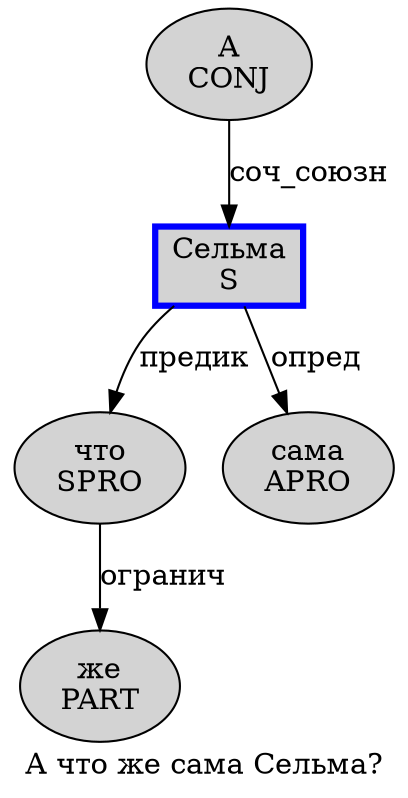 digraph SENTENCE_450 {
	graph [label="А что же сама Сельма?"]
	node [style=filled]
		0 [label="А
CONJ" color="" fillcolor=lightgray penwidth=1 shape=ellipse]
		1 [label="что
SPRO" color="" fillcolor=lightgray penwidth=1 shape=ellipse]
		2 [label="же
PART" color="" fillcolor=lightgray penwidth=1 shape=ellipse]
		3 [label="сама
APRO" color="" fillcolor=lightgray penwidth=1 shape=ellipse]
		4 [label="Сельма
S" color=blue fillcolor=lightgray penwidth=3 shape=box]
			0 -> 4 [label="соч_союзн"]
			1 -> 2 [label="огранич"]
			4 -> 1 [label="предик"]
			4 -> 3 [label="опред"]
}